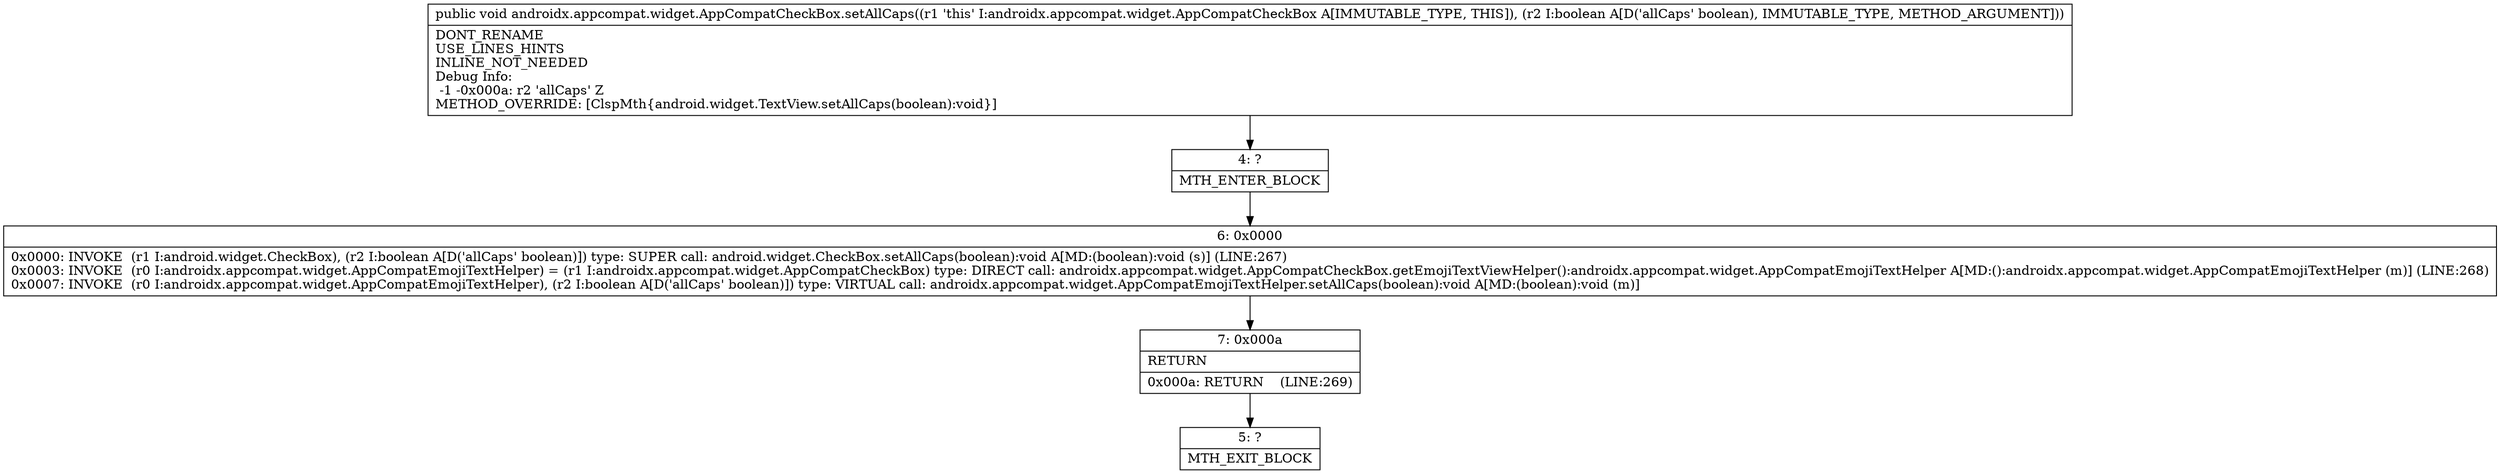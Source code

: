 digraph "CFG forandroidx.appcompat.widget.AppCompatCheckBox.setAllCaps(Z)V" {
Node_4 [shape=record,label="{4\:\ ?|MTH_ENTER_BLOCK\l}"];
Node_6 [shape=record,label="{6\:\ 0x0000|0x0000: INVOKE  (r1 I:android.widget.CheckBox), (r2 I:boolean A[D('allCaps' boolean)]) type: SUPER call: android.widget.CheckBox.setAllCaps(boolean):void A[MD:(boolean):void (s)] (LINE:267)\l0x0003: INVOKE  (r0 I:androidx.appcompat.widget.AppCompatEmojiTextHelper) = (r1 I:androidx.appcompat.widget.AppCompatCheckBox) type: DIRECT call: androidx.appcompat.widget.AppCompatCheckBox.getEmojiTextViewHelper():androidx.appcompat.widget.AppCompatEmojiTextHelper A[MD:():androidx.appcompat.widget.AppCompatEmojiTextHelper (m)] (LINE:268)\l0x0007: INVOKE  (r0 I:androidx.appcompat.widget.AppCompatEmojiTextHelper), (r2 I:boolean A[D('allCaps' boolean)]) type: VIRTUAL call: androidx.appcompat.widget.AppCompatEmojiTextHelper.setAllCaps(boolean):void A[MD:(boolean):void (m)]\l}"];
Node_7 [shape=record,label="{7\:\ 0x000a|RETURN\l|0x000a: RETURN    (LINE:269)\l}"];
Node_5 [shape=record,label="{5\:\ ?|MTH_EXIT_BLOCK\l}"];
MethodNode[shape=record,label="{public void androidx.appcompat.widget.AppCompatCheckBox.setAllCaps((r1 'this' I:androidx.appcompat.widget.AppCompatCheckBox A[IMMUTABLE_TYPE, THIS]), (r2 I:boolean A[D('allCaps' boolean), IMMUTABLE_TYPE, METHOD_ARGUMENT]))  | DONT_RENAME\lUSE_LINES_HINTS\lINLINE_NOT_NEEDED\lDebug Info:\l  \-1 \-0x000a: r2 'allCaps' Z\lMETHOD_OVERRIDE: [ClspMth\{android.widget.TextView.setAllCaps(boolean):void\}]\l}"];
MethodNode -> Node_4;Node_4 -> Node_6;
Node_6 -> Node_7;
Node_7 -> Node_5;
}


